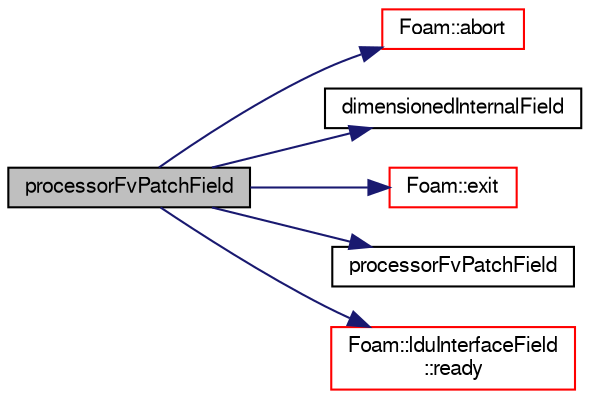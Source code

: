 digraph "processorFvPatchField"
{
  bgcolor="transparent";
  edge [fontname="FreeSans",fontsize="10",labelfontname="FreeSans",labelfontsize="10"];
  node [fontname="FreeSans",fontsize="10",shape=record];
  rankdir="LR";
  Node58 [label="processorFvPatchField",height=0.2,width=0.4,color="black", fillcolor="grey75", style="filled", fontcolor="black"];
  Node58 -> Node59 [color="midnightblue",fontsize="10",style="solid",fontname="FreeSans"];
  Node59 [label="Foam::abort",height=0.2,width=0.4,color="red",URL="$a21124.html#a447107a607d03e417307c203fa5fb44b"];
  Node58 -> Node102 [color="midnightblue",fontsize="10",style="solid",fontname="FreeSans"];
  Node102 [label="dimensionedInternalField",height=0.2,width=0.4,color="black",URL="$a38438.html#a942cd19121a46cdc649099eb27c74b18"];
  Node58 -> Node103 [color="midnightblue",fontsize="10",style="solid",fontname="FreeSans"];
  Node103 [label="Foam::exit",height=0.2,width=0.4,color="red",URL="$a21124.html#a06ca7250d8e89caf05243ec094843642"];
  Node58 -> Node107 [color="midnightblue",fontsize="10",style="solid",fontname="FreeSans"];
  Node107 [label="processorFvPatchField",height=0.2,width=0.4,color="black",URL="$a22038.html#a78e3fcd7b5465c6f7b94b4fa3c095606",tooltip="Construct from patch and internal field. "];
  Node58 -> Node108 [color="midnightblue",fontsize="10",style="solid",fontname="FreeSans"];
  Node108 [label="Foam::lduInterfaceField\l::ready",height=0.2,width=0.4,color="red",URL="$a26870.html#a4dbbf25ef1c96c58ab83e9873d479f4d",tooltip="Is all data available. "];
}
